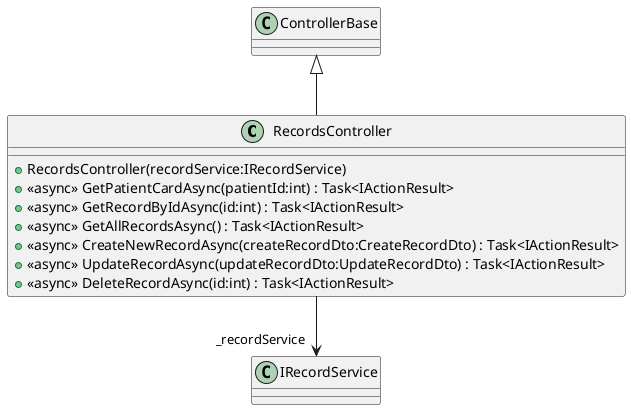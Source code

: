 @startuml
class RecordsController {
    + RecordsController(recordService:IRecordService)
    + <<async>> GetPatientCardAsync(patientId:int) : Task<IActionResult>
    + <<async>> GetRecordByIdAsync(id:int) : Task<IActionResult>
    + <<async>> GetAllRecordsAsync() : Task<IActionResult>
    + <<async>> CreateNewRecordAsync(createRecordDto:CreateRecordDto) : Task<IActionResult>
    + <<async>> UpdateRecordAsync(updateRecordDto:UpdateRecordDto) : Task<IActionResult>
    + <<async>> DeleteRecordAsync(id:int) : Task<IActionResult>
}
ControllerBase <|-- RecordsController
RecordsController --> "_recordService" IRecordService
@enduml
